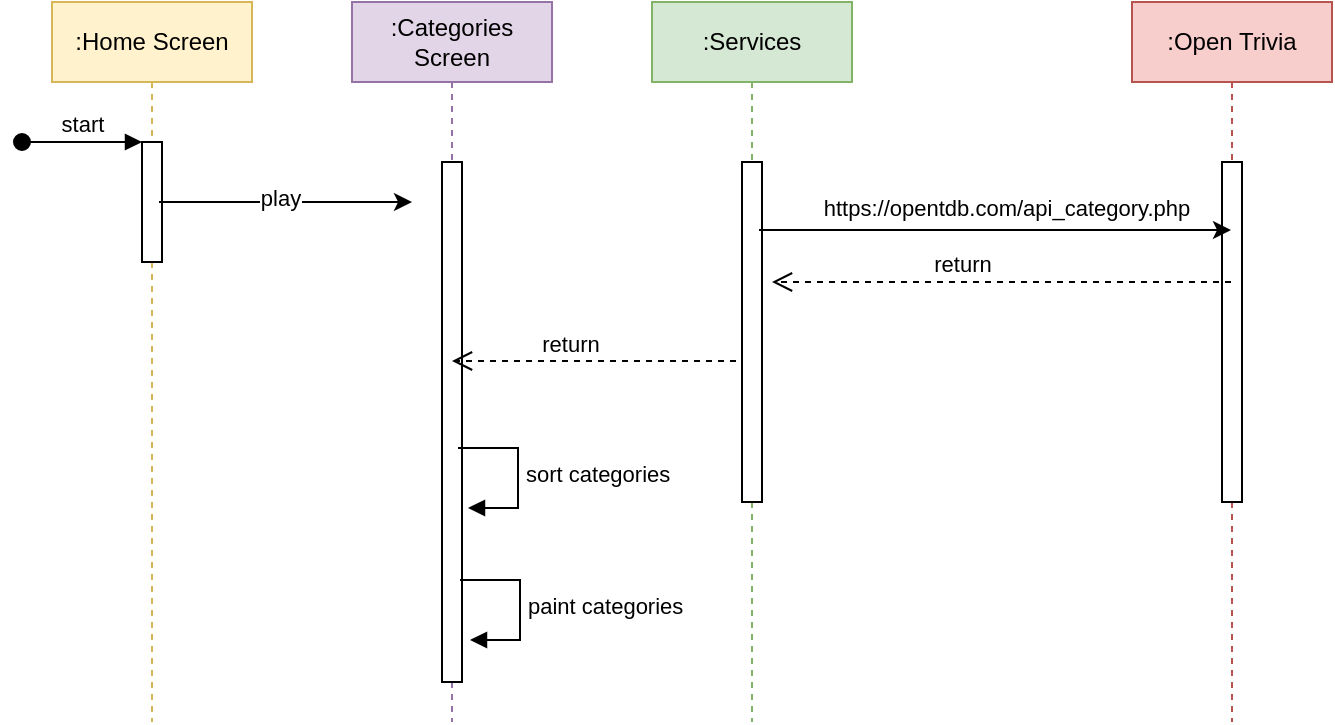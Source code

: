 <mxfile version="20.8.18" type="device"><diagram name="Page-1" id="2YBvvXClWsGukQMizWep"><mxGraphModel dx="794" dy="390" grid="1" gridSize="10" guides="1" tooltips="1" connect="1" arrows="1" fold="1" page="1" pageScale="1" pageWidth="850" pageHeight="1100" math="0" shadow="0"><root><mxCell id="0"/><mxCell id="1" parent="0"/><mxCell id="aM9ryv3xv72pqoxQDRHE-1" value=":Home Screen" style="shape=umlLifeline;perimeter=lifelinePerimeter;whiteSpace=wrap;html=1;container=0;dropTarget=0;collapsible=0;recursiveResize=0;outlineConnect=0;portConstraint=eastwest;newEdgeStyle={&quot;edgeStyle&quot;:&quot;elbowEdgeStyle&quot;,&quot;elbow&quot;:&quot;vertical&quot;,&quot;curved&quot;:0,&quot;rounded&quot;:0};fillColor=#fff2cc;strokeColor=#d6b656;" parent="1" vertex="1"><mxGeometry x="70" y="40" width="100" height="360" as="geometry"/></mxCell><mxCell id="aM9ryv3xv72pqoxQDRHE-2" value="" style="html=1;points=[];perimeter=orthogonalPerimeter;outlineConnect=0;targetShapes=umlLifeline;portConstraint=eastwest;newEdgeStyle={&quot;edgeStyle&quot;:&quot;elbowEdgeStyle&quot;,&quot;elbow&quot;:&quot;vertical&quot;,&quot;curved&quot;:0,&quot;rounded&quot;:0};" parent="aM9ryv3xv72pqoxQDRHE-1" vertex="1"><mxGeometry x="45" y="70" width="10" height="60" as="geometry"/></mxCell><mxCell id="aM9ryv3xv72pqoxQDRHE-3" value="start" style="html=1;verticalAlign=bottom;startArrow=oval;endArrow=block;startSize=8;edgeStyle=elbowEdgeStyle;elbow=vertical;curved=0;rounded=0;" parent="aM9ryv3xv72pqoxQDRHE-1" target="aM9ryv3xv72pqoxQDRHE-2" edge="1"><mxGeometry relative="1" as="geometry"><mxPoint x="-15" y="70" as="sourcePoint"/></mxGeometry></mxCell><mxCell id="aM9ryv3xv72pqoxQDRHE-5" value=":Services" style="shape=umlLifeline;perimeter=lifelinePerimeter;whiteSpace=wrap;html=1;container=0;dropTarget=0;collapsible=0;recursiveResize=0;outlineConnect=0;portConstraint=eastwest;newEdgeStyle={&quot;edgeStyle&quot;:&quot;elbowEdgeStyle&quot;,&quot;elbow&quot;:&quot;vertical&quot;,&quot;curved&quot;:0,&quot;rounded&quot;:0};fillColor=#d5e8d4;strokeColor=#82b366;" parent="1" vertex="1"><mxGeometry x="370" y="40" width="100" height="360" as="geometry"/></mxCell><mxCell id="aM9ryv3xv72pqoxQDRHE-6" value="" style="html=1;points=[];perimeter=orthogonalPerimeter;outlineConnect=0;targetShapes=umlLifeline;portConstraint=eastwest;newEdgeStyle={&quot;edgeStyle&quot;:&quot;elbowEdgeStyle&quot;,&quot;elbow&quot;:&quot;vertical&quot;,&quot;curved&quot;:0,&quot;rounded&quot;:0};" parent="aM9ryv3xv72pqoxQDRHE-5" vertex="1"><mxGeometry x="45" y="80" width="10" height="170" as="geometry"/></mxCell><mxCell id="X2dkbB8pg2zVl-EQNIaK-1" value=":Open Trivia" style="shape=umlLifeline;perimeter=lifelinePerimeter;whiteSpace=wrap;html=1;container=0;dropTarget=0;collapsible=0;recursiveResize=0;outlineConnect=0;portConstraint=eastwest;newEdgeStyle={&quot;edgeStyle&quot;:&quot;elbowEdgeStyle&quot;,&quot;elbow&quot;:&quot;vertical&quot;,&quot;curved&quot;:0,&quot;rounded&quot;:0};fillColor=#f8cecc;strokeColor=#b85450;" parent="1" vertex="1"><mxGeometry x="610" y="40" width="100" height="360" as="geometry"/></mxCell><mxCell id="X2dkbB8pg2zVl-EQNIaK-2" value="" style="html=1;points=[];perimeter=orthogonalPerimeter;outlineConnect=0;targetShapes=umlLifeline;portConstraint=eastwest;newEdgeStyle={&quot;edgeStyle&quot;:&quot;elbowEdgeStyle&quot;,&quot;elbow&quot;:&quot;vertical&quot;,&quot;curved&quot;:0,&quot;rounded&quot;:0};" parent="X2dkbB8pg2zVl-EQNIaK-1" vertex="1"><mxGeometry x="45" y="80" width="10" height="170" as="geometry"/></mxCell><mxCell id="X2dkbB8pg2zVl-EQNIaK-3" value="" style="endArrow=classic;html=1;rounded=0;" parent="1" target="X2dkbB8pg2zVl-EQNIaK-1" edge="1"><mxGeometry width="50" height="50" relative="1" as="geometry"><mxPoint x="423.5" y="154" as="sourcePoint"/><mxPoint x="600" y="154" as="targetPoint"/></mxGeometry></mxCell><mxCell id="X2dkbB8pg2zVl-EQNIaK-4" value="https://opentdb.com/api_category.php" style="edgeLabel;html=1;align=center;verticalAlign=middle;resizable=0;points=[];" parent="X2dkbB8pg2zVl-EQNIaK-3" vertex="1" connectable="0"><mxGeometry x="0.048" y="1" relative="1" as="geometry"><mxPoint y="-10" as="offset"/></mxGeometry></mxCell><mxCell id="X2dkbB8pg2zVl-EQNIaK-6" value="return" style="html=1;verticalAlign=bottom;endArrow=open;dashed=1;endSize=8;edgeStyle=elbowEdgeStyle;elbow=vertical;curved=0;rounded=0;" parent="1" source="X2dkbB8pg2zVl-EQNIaK-1" edge="1"><mxGeometry x="0.176" relative="1" as="geometry"><mxPoint x="430" y="180" as="targetPoint"/><Array as="points"><mxPoint x="525" y="180"/></Array><mxPoint x="600" y="180" as="sourcePoint"/><mxPoint as="offset"/></mxGeometry></mxCell><mxCell id="FH9JrV1Ro4p0rxscu8qu-1" value=":Categories Screen" style="shape=umlLifeline;perimeter=lifelinePerimeter;whiteSpace=wrap;html=1;container=0;dropTarget=0;collapsible=0;recursiveResize=0;outlineConnect=0;portConstraint=eastwest;newEdgeStyle={&quot;edgeStyle&quot;:&quot;elbowEdgeStyle&quot;,&quot;elbow&quot;:&quot;vertical&quot;,&quot;curved&quot;:0,&quot;rounded&quot;:0};fillColor=#e1d5e7;strokeColor=#9673a6;" vertex="1" parent="1"><mxGeometry x="220" y="40" width="100" height="360" as="geometry"/></mxCell><mxCell id="FH9JrV1Ro4p0rxscu8qu-2" value="" style="html=1;points=[];perimeter=orthogonalPerimeter;outlineConnect=0;targetShapes=umlLifeline;portConstraint=eastwest;newEdgeStyle={&quot;edgeStyle&quot;:&quot;elbowEdgeStyle&quot;,&quot;elbow&quot;:&quot;vertical&quot;,&quot;curved&quot;:0,&quot;rounded&quot;:0};" vertex="1" parent="FH9JrV1Ro4p0rxscu8qu-1"><mxGeometry x="45" y="80" width="10" height="260" as="geometry"/></mxCell><mxCell id="FH9JrV1Ro4p0rxscu8qu-3" value="return" style="html=1;verticalAlign=bottom;endArrow=open;dashed=1;endSize=8;edgeStyle=elbowEdgeStyle;elbow=vertical;curved=0;rounded=0;" edge="1" parent="1"><mxGeometry x="0.176" relative="1" as="geometry"><mxPoint x="270" y="219.5" as="targetPoint"/><Array as="points"><mxPoint x="337" y="219.5"/></Array><mxPoint x="412" y="219.5" as="sourcePoint"/><mxPoint as="offset"/></mxGeometry></mxCell><mxCell id="FH9JrV1Ro4p0rxscu8qu-4" value="paint categories" style="html=1;align=left;spacingLeft=2;endArrow=block;rounded=0;edgeStyle=orthogonalEdgeStyle;curved=0;rounded=0;" edge="1" parent="1"><mxGeometry relative="1" as="geometry"><mxPoint x="274" y="329" as="sourcePoint"/><Array as="points"><mxPoint x="304" y="359"/></Array><mxPoint x="279" y="359" as="targetPoint"/></mxGeometry></mxCell><mxCell id="FH9JrV1Ro4p0rxscu8qu-5" value="sort categories" style="html=1;align=left;spacingLeft=2;endArrow=block;rounded=0;edgeStyle=orthogonalEdgeStyle;curved=0;rounded=0;" edge="1" parent="1"><mxGeometry x="0.012" relative="1" as="geometry"><mxPoint x="273" y="263" as="sourcePoint"/><Array as="points"><mxPoint x="303" y="293"/></Array><mxPoint x="278" y="293" as="targetPoint"/><mxPoint as="offset"/></mxGeometry></mxCell><mxCell id="FH9JrV1Ro4p0rxscu8qu-8" value="" style="endArrow=classic;html=1;rounded=0;endFill=1;" edge="1" parent="1"><mxGeometry width="50" height="50" relative="1" as="geometry"><mxPoint x="123.5" y="140" as="sourcePoint"/><mxPoint x="250" y="140" as="targetPoint"/></mxGeometry></mxCell><mxCell id="FH9JrV1Ro4p0rxscu8qu-9" value="play" style="edgeLabel;html=1;align=center;verticalAlign=middle;resizable=0;points=[];" vertex="1" connectable="0" parent="FH9JrV1Ro4p0rxscu8qu-8"><mxGeometry x="-0.051" y="2" relative="1" as="geometry"><mxPoint as="offset"/></mxGeometry></mxCell></root></mxGraphModel></diagram></mxfile>
